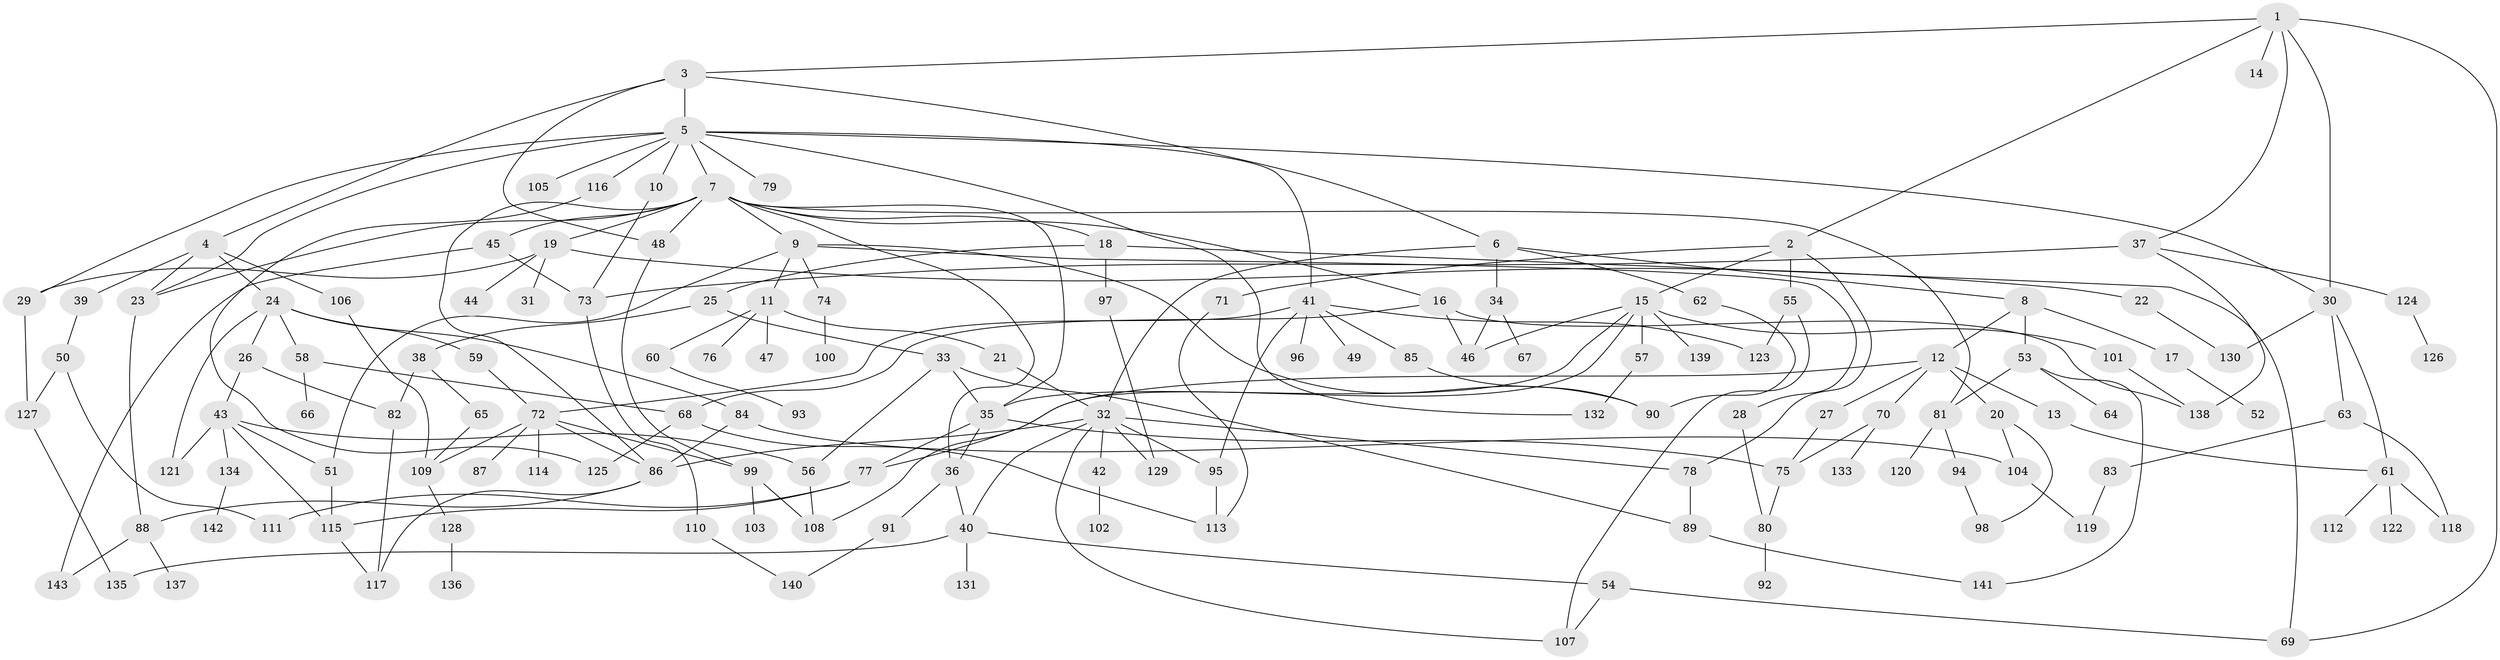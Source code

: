 // coarse degree distribution, {6: 0.023529411764705882, 5: 0.058823529411764705, 19: 0.011764705882352941, 13: 0.011764705882352941, 12: 0.011764705882352941, 4: 0.2, 2: 0.21176470588235294, 7: 0.03529411764705882, 1: 0.2235294117647059, 11: 0.011764705882352941, 8: 0.011764705882352941, 3: 0.18823529411764706}
// Generated by graph-tools (version 1.1) at 2025/17/03/04/25 18:17:04]
// undirected, 143 vertices, 209 edges
graph export_dot {
graph [start="1"]
  node [color=gray90,style=filled];
  1;
  2;
  3;
  4;
  5;
  6;
  7;
  8;
  9;
  10;
  11;
  12;
  13;
  14;
  15;
  16;
  17;
  18;
  19;
  20;
  21;
  22;
  23;
  24;
  25;
  26;
  27;
  28;
  29;
  30;
  31;
  32;
  33;
  34;
  35;
  36;
  37;
  38;
  39;
  40;
  41;
  42;
  43;
  44;
  45;
  46;
  47;
  48;
  49;
  50;
  51;
  52;
  53;
  54;
  55;
  56;
  57;
  58;
  59;
  60;
  61;
  62;
  63;
  64;
  65;
  66;
  67;
  68;
  69;
  70;
  71;
  72;
  73;
  74;
  75;
  76;
  77;
  78;
  79;
  80;
  81;
  82;
  83;
  84;
  85;
  86;
  87;
  88;
  89;
  90;
  91;
  92;
  93;
  94;
  95;
  96;
  97;
  98;
  99;
  100;
  101;
  102;
  103;
  104;
  105;
  106;
  107;
  108;
  109;
  110;
  111;
  112;
  113;
  114;
  115;
  116;
  117;
  118;
  119;
  120;
  121;
  122;
  123;
  124;
  125;
  126;
  127;
  128;
  129;
  130;
  131;
  132;
  133;
  134;
  135;
  136;
  137;
  138;
  139;
  140;
  141;
  142;
  143;
  1 -- 2;
  1 -- 3;
  1 -- 14;
  1 -- 30;
  1 -- 37;
  1 -- 69;
  2 -- 15;
  2 -- 55;
  2 -- 71;
  2 -- 78;
  3 -- 4;
  3 -- 5;
  3 -- 6;
  3 -- 48;
  4 -- 24;
  4 -- 39;
  4 -- 106;
  4 -- 23;
  5 -- 7;
  5 -- 10;
  5 -- 23;
  5 -- 29;
  5 -- 41;
  5 -- 79;
  5 -- 105;
  5 -- 116;
  5 -- 132;
  5 -- 30;
  6 -- 8;
  6 -- 32;
  6 -- 34;
  6 -- 62;
  7 -- 9;
  7 -- 16;
  7 -- 18;
  7 -- 19;
  7 -- 45;
  7 -- 23;
  7 -- 36;
  7 -- 86;
  7 -- 35;
  7 -- 48;
  7 -- 81;
  8 -- 12;
  8 -- 17;
  8 -- 53;
  9 -- 11;
  9 -- 28;
  9 -- 74;
  9 -- 90;
  9 -- 51;
  10 -- 73;
  11 -- 21;
  11 -- 47;
  11 -- 60;
  11 -- 76;
  12 -- 13;
  12 -- 20;
  12 -- 27;
  12 -- 70;
  12 -- 77;
  13 -- 61;
  15 -- 35;
  15 -- 57;
  15 -- 101;
  15 -- 139;
  15 -- 108;
  15 -- 46;
  16 -- 138;
  16 -- 68;
  16 -- 46;
  17 -- 52;
  18 -- 25;
  18 -- 97;
  18 -- 69;
  19 -- 22;
  19 -- 31;
  19 -- 44;
  19 -- 29;
  20 -- 98;
  20 -- 104;
  21 -- 32;
  22 -- 130;
  23 -- 88;
  24 -- 26;
  24 -- 58;
  24 -- 59;
  24 -- 84;
  24 -- 121;
  25 -- 33;
  25 -- 38;
  26 -- 43;
  26 -- 82;
  27 -- 75;
  28 -- 80;
  29 -- 127;
  30 -- 61;
  30 -- 63;
  30 -- 130;
  32 -- 40;
  32 -- 42;
  32 -- 95;
  32 -- 86;
  32 -- 107;
  32 -- 78;
  32 -- 129;
  33 -- 35;
  33 -- 56;
  33 -- 89;
  34 -- 46;
  34 -- 67;
  35 -- 36;
  35 -- 77;
  35 -- 75;
  36 -- 91;
  36 -- 40;
  37 -- 124;
  37 -- 138;
  37 -- 73;
  38 -- 65;
  38 -- 82;
  39 -- 50;
  40 -- 54;
  40 -- 131;
  40 -- 135;
  41 -- 49;
  41 -- 72;
  41 -- 85;
  41 -- 96;
  41 -- 123;
  41 -- 95;
  42 -- 102;
  43 -- 51;
  43 -- 56;
  43 -- 121;
  43 -- 134;
  43 -- 115;
  45 -- 73;
  45 -- 143;
  48 -- 99;
  50 -- 127;
  50 -- 111;
  51 -- 115;
  53 -- 64;
  53 -- 81;
  53 -- 141;
  54 -- 69;
  54 -- 107;
  55 -- 107;
  55 -- 123;
  56 -- 108;
  57 -- 132;
  58 -- 66;
  58 -- 68;
  59 -- 72;
  60 -- 93;
  61 -- 112;
  61 -- 118;
  61 -- 122;
  62 -- 90;
  63 -- 83;
  63 -- 118;
  65 -- 109;
  68 -- 125;
  68 -- 113;
  70 -- 133;
  70 -- 75;
  71 -- 113;
  72 -- 87;
  72 -- 109;
  72 -- 114;
  72 -- 86;
  72 -- 99;
  73 -- 110;
  74 -- 100;
  75 -- 80;
  77 -- 111;
  77 -- 115;
  78 -- 89;
  80 -- 92;
  81 -- 94;
  81 -- 120;
  82 -- 117;
  83 -- 119;
  84 -- 86;
  84 -- 104;
  85 -- 90;
  86 -- 88;
  86 -- 117;
  88 -- 137;
  88 -- 143;
  89 -- 141;
  91 -- 140;
  94 -- 98;
  95 -- 113;
  97 -- 129;
  99 -- 103;
  99 -- 108;
  101 -- 138;
  104 -- 119;
  106 -- 109;
  109 -- 128;
  110 -- 140;
  115 -- 117;
  116 -- 125;
  124 -- 126;
  127 -- 135;
  128 -- 136;
  134 -- 142;
}
